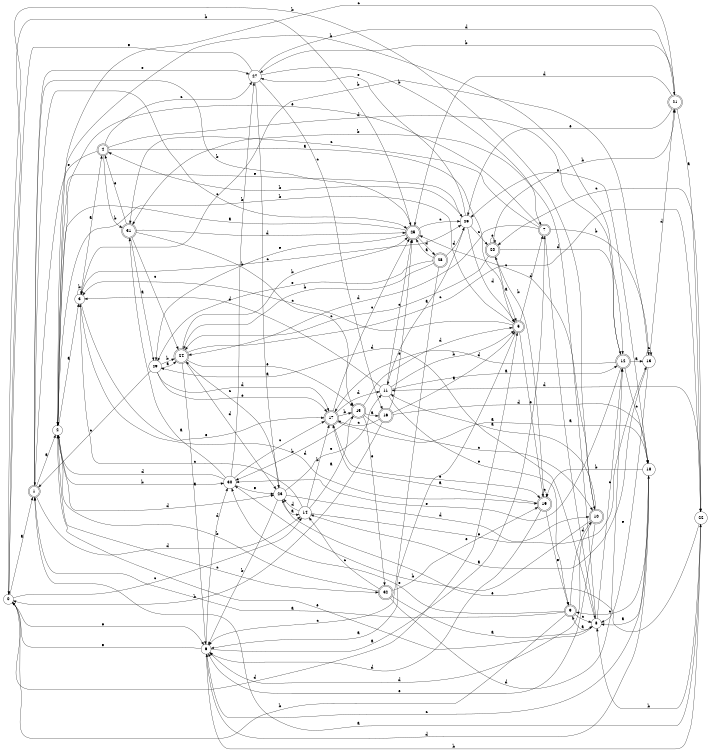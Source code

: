 digraph n27_1 {
__start0 [label="" shape="none"];

rankdir=LR;
size="8,5";

s0 [style="filled", color="black", fillcolor="white" shape="circle", label="0"];
s1 [style="rounded,filled", color="black", fillcolor="white" shape="doublecircle", label="1"];
s2 [style="filled", color="black", fillcolor="white" shape="circle", label="2"];
s3 [style="filled", color="black", fillcolor="white" shape="circle", label="3"];
s4 [style="rounded,filled", color="black", fillcolor="white" shape="doublecircle", label="4"];
s5 [style="rounded,filled", color="black", fillcolor="white" shape="doublecircle", label="5"];
s6 [style="filled", color="black", fillcolor="white" shape="circle", label="6"];
s7 [style="rounded,filled", color="black", fillcolor="white" shape="doublecircle", label="7"];
s8 [style="filled", color="black", fillcolor="white" shape="circle", label="8"];
s9 [style="rounded,filled", color="black", fillcolor="white" shape="doublecircle", label="9"];
s10 [style="rounded,filled", color="black", fillcolor="white" shape="doublecircle", label="10"];
s11 [style="filled", color="black", fillcolor="white" shape="circle", label="11"];
s12 [style="rounded,filled", color="black", fillcolor="white" shape="doublecircle", label="12"];
s13 [style="filled", color="black", fillcolor="white" shape="circle", label="13"];
s14 [style="filled", color="black", fillcolor="white" shape="circle", label="14"];
s15 [style="rounded,filled", color="black", fillcolor="white" shape="doublecircle", label="15"];
s16 [style="rounded,filled", color="black", fillcolor="white" shape="doublecircle", label="16"];
s17 [style="rounded,filled", color="black", fillcolor="white" shape="doublecircle", label="17"];
s18 [style="filled", color="black", fillcolor="white" shape="circle", label="18"];
s19 [style="rounded,filled", color="black", fillcolor="white" shape="doublecircle", label="19"];
s20 [style="rounded,filled", color="black", fillcolor="white" shape="doublecircle", label="20"];
s21 [style="rounded,filled", color="black", fillcolor="white" shape="doublecircle", label="21"];
s22 [style="filled", color="black", fillcolor="white" shape="circle", label="22"];
s23 [style="filled", color="black", fillcolor="white" shape="circle", label="23"];
s24 [style="rounded,filled", color="black", fillcolor="white" shape="doublecircle", label="24"];
s25 [style="rounded,filled", color="black", fillcolor="white" shape="doublecircle", label="25"];
s26 [style="filled", color="black", fillcolor="white" shape="circle", label="26"];
s27 [style="filled", color="black", fillcolor="white" shape="circle", label="27"];
s28 [style="rounded,filled", color="black", fillcolor="white" shape="doublecircle", label="28"];
s29 [style="filled", color="black", fillcolor="white" shape="circle", label="29"];
s30 [style="filled", color="black", fillcolor="white" shape="circle", label="30"];
s31 [style="rounded,filled", color="black", fillcolor="white" shape="doublecircle", label="31"];
s32 [style="rounded,filled", color="black", fillcolor="white" shape="doublecircle", label="32"];
s0 -> s1 [label="a"];
s0 -> s10 [label="b"];
s0 -> s14 [label="c"];
s0 -> s5 [label="d"];
s0 -> s6 [label="e"];
s1 -> s2 [label="a"];
s1 -> s25 [label="b"];
s1 -> s25 [label="c"];
s1 -> s14 [label="d"];
s1 -> s27 [label="e"];
s2 -> s3 [label="a"];
s2 -> s30 [label="b"];
s2 -> s32 [label="c"];
s2 -> s23 [label="d"];
s2 -> s26 [label="e"];
s3 -> s4 [label="a"];
s3 -> s3 [label="b"];
s3 -> s26 [label="c"];
s3 -> s19 [label="d"];
s3 -> s17 [label="e"];
s4 -> s5 [label="a"];
s4 -> s31 [label="b"];
s4 -> s27 [label="c"];
s4 -> s12 [label="d"];
s4 -> s1 [label="e"];
s5 -> s6 [label="a"];
s5 -> s2 [label="b"];
s5 -> s3 [label="c"];
s5 -> s7 [label="d"];
s5 -> s19 [label="e"];
s6 -> s7 [label="a"];
s6 -> s22 [label="b"];
s6 -> s18 [label="c"];
s6 -> s30 [label="d"];
s6 -> s0 [label="e"];
s7 -> s8 [label="a"];
s7 -> s13 [label="b"];
s7 -> s31 [label="c"];
s7 -> s24 [label="d"];
s7 -> s2 [label="e"];
s8 -> s9 [label="a"];
s8 -> s31 [label="b"];
s8 -> s12 [label="c"];
s8 -> s29 [label="d"];
s8 -> s2 [label="e"];
s9 -> s1 [label="a"];
s9 -> s0 [label="b"];
s9 -> s8 [label="c"];
s9 -> s10 [label="d"];
s9 -> s30 [label="e"];
s10 -> s11 [label="a"];
s10 -> s30 [label="b"];
s10 -> s25 [label="c"];
s10 -> s6 [label="d"];
s10 -> s6 [label="e"];
s11 -> s12 [label="a"];
s11 -> s5 [label="b"];
s11 -> s25 [label="c"];
s11 -> s3 [label="d"];
s11 -> s9 [label="e"];
s12 -> s13 [label="a"];
s12 -> s2 [label="b"];
s12 -> s18 [label="c"];
s12 -> s17 [label="d"];
s12 -> s30 [label="e"];
s13 -> s14 [label="a"];
s13 -> s3 [label="b"];
s13 -> s13 [label="c"];
s13 -> s21 [label="d"];
s13 -> s8 [label="e"];
s14 -> s15 [label="a"];
s14 -> s17 [label="b"];
s14 -> s3 [label="c"];
s14 -> s23 [label="d"];
s14 -> s13 [label="e"];
s15 -> s16 [label="a"];
s15 -> s30 [label="b"];
s15 -> s10 [label="c"];
s15 -> s5 [label="d"];
s15 -> s32 [label="e"];
s16 -> s5 [label="a"];
s16 -> s0 [label="b"];
s16 -> s17 [label="c"];
s16 -> s18 [label="d"];
s16 -> s25 [label="e"];
s17 -> s18 [label="a"];
s17 -> s15 [label="b"];
s17 -> s25 [label="c"];
s17 -> s11 [label="d"];
s17 -> s19 [label="e"];
s18 -> s8 [label="a"];
s18 -> s19 [label="b"];
s18 -> s9 [label="c"];
s18 -> s6 [label="d"];
s18 -> s26 [label="e"];
s19 -> s17 [label="a"];
s19 -> s20 [label="b"];
s19 -> s19 [label="c"];
s19 -> s6 [label="d"];
s19 -> s9 [label="e"];
s20 -> s5 [label="a"];
s20 -> s21 [label="b"];
s20 -> s24 [label="c"];
s20 -> s12 [label="d"];
s20 -> s20 [label="e"];
s21 -> s22 [label="a"];
s21 -> s27 [label="b"];
s21 -> s2 [label="c"];
s21 -> s25 [label="d"];
s21 -> s26 [label="e"];
s22 -> s1 [label="a"];
s22 -> s8 [label="b"];
s22 -> s20 [label="c"];
s22 -> s11 [label="d"];
s22 -> s23 [label="e"];
s23 -> s14 [label="a"];
s23 -> s6 [label="b"];
s23 -> s24 [label="c"];
s23 -> s10 [label="d"];
s23 -> s11 [label="e"];
s24 -> s6 [label="a"];
s24 -> s25 [label="b"];
s24 -> s22 [label="c"];
s24 -> s23 [label="d"];
s24 -> s15 [label="e"];
s25 -> s2 [label="a"];
s25 -> s0 [label="b"];
s25 -> s26 [label="c"];
s25 -> s28 [label="d"];
s25 -> s29 [label="e"];
s26 -> s11 [label="a"];
s26 -> s4 [label="b"];
s26 -> s20 [label="c"];
s26 -> s5 [label="d"];
s26 -> s27 [label="e"];
s27 -> s23 [label="a"];
s27 -> s7 [label="b"];
s27 -> s16 [label="c"];
s27 -> s21 [label="d"];
s27 -> s0 [label="e"];
s28 -> s25 [label="a"];
s28 -> s24 [label="b"];
s28 -> s6 [label="c"];
s28 -> s26 [label="d"];
s28 -> s29 [label="e"];
s29 -> s24 [label="a"];
s29 -> s24 [label="b"];
s29 -> s1 [label="c"];
s29 -> s17 [label="d"];
s29 -> s17 [label="e"];
s30 -> s31 [label="a"];
s30 -> s27 [label="b"];
s30 -> s17 [label="c"];
s30 -> s2 [label="d"];
s30 -> s23 [label="e"];
s31 -> s29 [label="a"];
s31 -> s15 [label="b"];
s31 -> s24 [label="c"];
s31 -> s25 [label="d"];
s31 -> s4 [label="e"];
s32 -> s8 [label="a"];
s32 -> s2 [label="b"];
s32 -> s14 [label="c"];
s32 -> s12 [label="d"];
s32 -> s19 [label="e"];

}